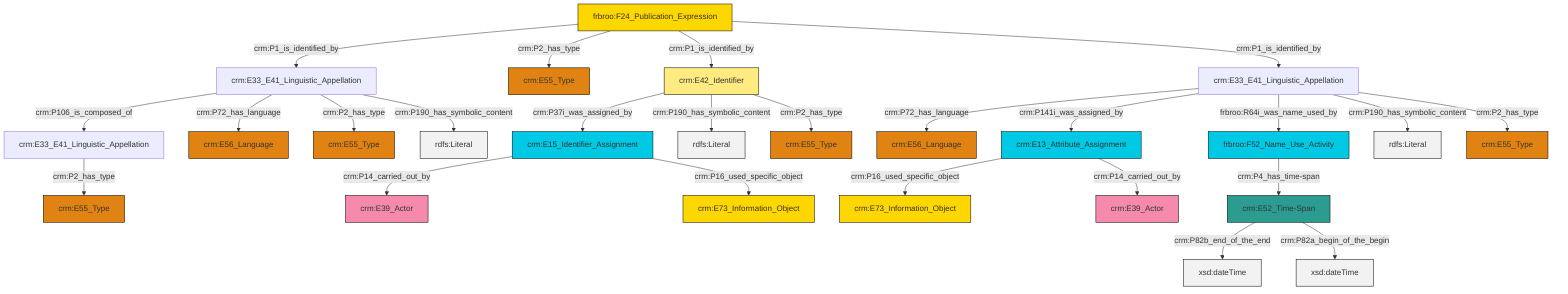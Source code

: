 graph TD
classDef Literal fill:#f2f2f2,stroke:#000000;
classDef CRM_Entity fill:#FFFFFF,stroke:#000000;
classDef Temporal_Entity fill:#00C9E6, stroke:#000000;
classDef Type fill:#E18312, stroke:#000000;
classDef Time-Span fill:#2C9C91, stroke:#000000;
classDef Appellation fill:#FFEB7F, stroke:#000000;
classDef Place fill:#008836, stroke:#000000;
classDef Persistent_Item fill:#B266B2, stroke:#000000;
classDef Conceptual_Object fill:#FFD700, stroke:#000000;
classDef Physical_Thing fill:#D2B48C, stroke:#000000;
classDef Actor fill:#f58aad, stroke:#000000;
classDef PC_Classes fill:#4ce600, stroke:#000000;
classDef Multi fill:#cccccc,stroke:#000000;

0["crm:E33_E41_Linguistic_Appellation"]:::Default -->|crm:P106_is_composed_of| 1["crm:E33_E41_Linguistic_Appellation"]:::Default
2["frbroo:F24_Publication_Expression"]:::Conceptual_Object -->|crm:P1_is_identified_by| 0["crm:E33_E41_Linguistic_Appellation"]:::Default
4["crm:E33_E41_Linguistic_Appellation"]:::Default -->|crm:P72_has_language| 5["crm:E56_Language"]:::Type
0["crm:E33_E41_Linguistic_Appellation"]:::Default -->|crm:P72_has_language| 6["crm:E56_Language"]:::Type
2["frbroo:F24_Publication_Expression"]:::Conceptual_Object -->|crm:P2_has_type| 11["crm:E55_Type"]:::Type
14["crm:E42_Identifier"]:::Appellation -->|crm:P37i_was_assigned_by| 15["crm:E15_Identifier_Assignment"]:::Temporal_Entity
0["crm:E33_E41_Linguistic_Appellation"]:::Default -->|crm:P2_has_type| 16["crm:E55_Type"]:::Type
22["crm:E52_Time-Span"]:::Time-Span -->|crm:P82b_end_of_the_end| 23[xsd:dateTime]:::Literal
1["crm:E33_E41_Linguistic_Appellation"]:::Default -->|crm:P2_has_type| 19["crm:E55_Type"]:::Type
7["crm:E13_Attribute_Assignment"]:::Temporal_Entity -->|crm:P16_used_specific_object| 24["crm:E73_Information_Object"]:::Conceptual_Object
4["crm:E33_E41_Linguistic_Appellation"]:::Default -->|crm:P141i_was_assigned_by| 7["crm:E13_Attribute_Assignment"]:::Temporal_Entity
15["crm:E15_Identifier_Assignment"]:::Temporal_Entity -->|crm:P14_carried_out_by| 12["crm:E39_Actor"]:::Actor
22["crm:E52_Time-Span"]:::Time-Span -->|crm:P82a_begin_of_the_begin| 30[xsd:dateTime]:::Literal
2["frbroo:F24_Publication_Expression"]:::Conceptual_Object -->|crm:P1_is_identified_by| 14["crm:E42_Identifier"]:::Appellation
4["crm:E33_E41_Linguistic_Appellation"]:::Default -->|frbroo:R64i_was_name_used_by| 33["frbroo:F52_Name_Use_Activity"]:::Temporal_Entity
33["frbroo:F52_Name_Use_Activity"]:::Temporal_Entity -->|crm:P4_has_time-span| 22["crm:E52_Time-Span"]:::Time-Span
14["crm:E42_Identifier"]:::Appellation -->|crm:P190_has_symbolic_content| 37[rdfs:Literal]:::Literal
0["crm:E33_E41_Linguistic_Appellation"]:::Default -->|crm:P190_has_symbolic_content| 41[rdfs:Literal]:::Literal
7["crm:E13_Attribute_Assignment"]:::Temporal_Entity -->|crm:P14_carried_out_by| 25["crm:E39_Actor"]:::Actor
4["crm:E33_E41_Linguistic_Appellation"]:::Default -->|crm:P190_has_symbolic_content| 44[rdfs:Literal]:::Literal
14["crm:E42_Identifier"]:::Appellation -->|crm:P2_has_type| 39["crm:E55_Type"]:::Type
4["crm:E33_E41_Linguistic_Appellation"]:::Default -->|crm:P2_has_type| 28["crm:E55_Type"]:::Type
15["crm:E15_Identifier_Assignment"]:::Temporal_Entity -->|crm:P16_used_specific_object| 31["crm:E73_Information_Object"]:::Conceptual_Object
2["frbroo:F24_Publication_Expression"]:::Conceptual_Object -->|crm:P1_is_identified_by| 4["crm:E33_E41_Linguistic_Appellation"]:::Default